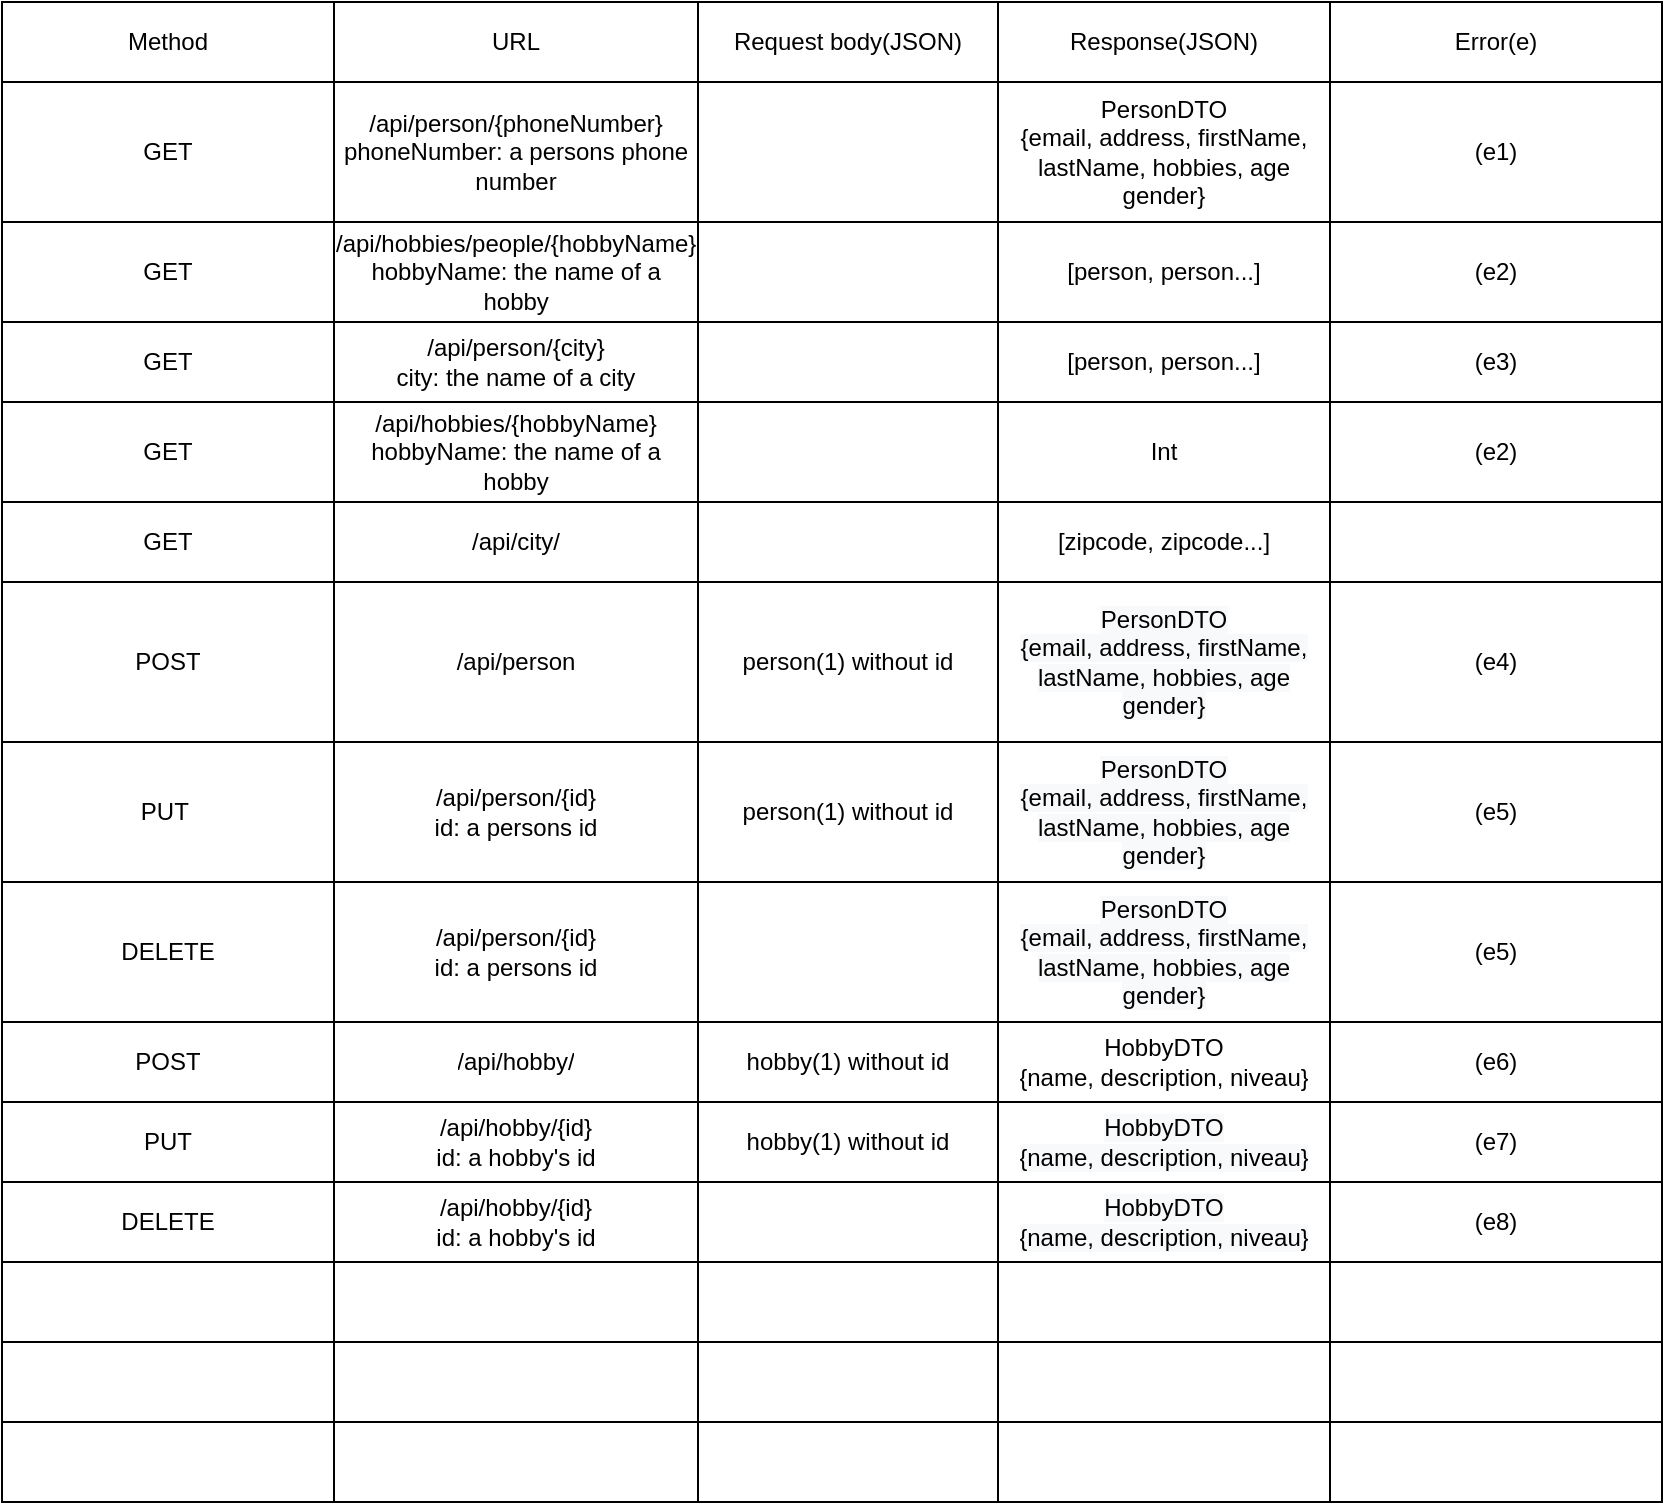 <mxfile version="15.5.4" type="embed"><diagram id="j8MIKw62AZeavG9Pxoqh" name="Side-1"><mxGraphModel dx="1084" dy="743" grid="1" gridSize="10" guides="1" tooltips="1" connect="1" arrows="1" fold="1" page="1" pageScale="1" pageWidth="827" pageHeight="1169" math="0" shadow="0"><root><mxCell id="0"/><mxCell id="1" parent="0"/><mxCell id="_aWR4UNyZZ-UsJ6io7S8-28" value="" style="shape=table;startSize=0;container=1;collapsible=0;childLayout=tableLayout;" parent="1" vertex="1"><mxGeometry x="2" width="830" height="750" as="geometry"/></mxCell><mxCell id="_aWR4UNyZZ-UsJ6io7S8-29" value="" style="shape=tableRow;horizontal=0;startSize=0;swimlaneHead=0;swimlaneBody=0;top=0;left=0;bottom=0;right=0;collapsible=0;dropTarget=0;fillColor=none;points=[[0,0.5],[1,0.5]];portConstraint=eastwest;" parent="_aWR4UNyZZ-UsJ6io7S8-28" vertex="1"><mxGeometry width="830" height="40" as="geometry"/></mxCell><mxCell id="_aWR4UNyZZ-UsJ6io7S8-30" value="Method" style="shape=partialRectangle;html=1;whiteSpace=wrap;connectable=0;overflow=hidden;fillColor=none;top=0;left=0;bottom=0;right=0;pointerEvents=1;" parent="_aWR4UNyZZ-UsJ6io7S8-29" vertex="1"><mxGeometry width="166" height="40" as="geometry"><mxRectangle width="166" height="40" as="alternateBounds"/></mxGeometry></mxCell><mxCell id="_aWR4UNyZZ-UsJ6io7S8-31" value="URL" style="shape=partialRectangle;html=1;whiteSpace=wrap;connectable=0;overflow=hidden;fillColor=none;top=0;left=0;bottom=0;right=0;pointerEvents=1;" parent="_aWR4UNyZZ-UsJ6io7S8-29" vertex="1"><mxGeometry x="166" width="182" height="40" as="geometry"><mxRectangle width="182" height="40" as="alternateBounds"/></mxGeometry></mxCell><mxCell id="_aWR4UNyZZ-UsJ6io7S8-32" value="Request body(JSON)" style="shape=partialRectangle;html=1;whiteSpace=wrap;connectable=0;overflow=hidden;fillColor=none;top=0;left=0;bottom=0;right=0;pointerEvents=1;" parent="_aWR4UNyZZ-UsJ6io7S8-29" vertex="1"><mxGeometry x="348" width="150" height="40" as="geometry"><mxRectangle width="150" height="40" as="alternateBounds"/></mxGeometry></mxCell><mxCell id="_aWR4UNyZZ-UsJ6io7S8-33" value="Response(JSON)" style="shape=partialRectangle;html=1;whiteSpace=wrap;connectable=0;overflow=hidden;fillColor=none;top=0;left=0;bottom=0;right=0;pointerEvents=1;" parent="_aWR4UNyZZ-UsJ6io7S8-29" vertex="1"><mxGeometry x="498" width="166" height="40" as="geometry"><mxRectangle width="166" height="40" as="alternateBounds"/></mxGeometry></mxCell><mxCell id="_aWR4UNyZZ-UsJ6io7S8-34" value="Error(e)" style="shape=partialRectangle;html=1;whiteSpace=wrap;connectable=0;overflow=hidden;fillColor=none;top=0;left=0;bottom=0;right=0;pointerEvents=1;" parent="_aWR4UNyZZ-UsJ6io7S8-29" vertex="1"><mxGeometry x="664" width="166" height="40" as="geometry"><mxRectangle width="166" height="40" as="alternateBounds"/></mxGeometry></mxCell><mxCell id="_aWR4UNyZZ-UsJ6io7S8-35" value="" style="shape=tableRow;horizontal=0;startSize=0;swimlaneHead=0;swimlaneBody=0;top=0;left=0;bottom=0;right=0;collapsible=0;dropTarget=0;fillColor=none;points=[[0,0.5],[1,0.5]];portConstraint=eastwest;" parent="_aWR4UNyZZ-UsJ6io7S8-28" vertex="1"><mxGeometry y="40" width="830" height="70" as="geometry"/></mxCell><mxCell id="_aWR4UNyZZ-UsJ6io7S8-36" value="GET" style="shape=partialRectangle;html=1;whiteSpace=wrap;connectable=0;overflow=hidden;fillColor=none;top=0;left=0;bottom=0;right=0;pointerEvents=1;" parent="_aWR4UNyZZ-UsJ6io7S8-35" vertex="1"><mxGeometry width="166" height="70" as="geometry"><mxRectangle width="166" height="70" as="alternateBounds"/></mxGeometry></mxCell><mxCell id="_aWR4UNyZZ-UsJ6io7S8-37" value="/api/person/{phoneNumber}&lt;br&gt;phoneNumber: a persons phone number" style="shape=partialRectangle;html=1;whiteSpace=wrap;connectable=0;overflow=hidden;fillColor=none;top=0;left=0;bottom=0;right=0;pointerEvents=1;" parent="_aWR4UNyZZ-UsJ6io7S8-35" vertex="1"><mxGeometry x="166" width="182" height="70" as="geometry"><mxRectangle width="182" height="70" as="alternateBounds"/></mxGeometry></mxCell><mxCell id="_aWR4UNyZZ-UsJ6io7S8-38" value="" style="shape=partialRectangle;html=1;whiteSpace=wrap;connectable=0;overflow=hidden;fillColor=none;top=0;left=0;bottom=0;right=0;pointerEvents=1;" parent="_aWR4UNyZZ-UsJ6io7S8-35" vertex="1"><mxGeometry x="348" width="150" height="70" as="geometry"><mxRectangle width="150" height="70" as="alternateBounds"/></mxGeometry></mxCell><mxCell id="_aWR4UNyZZ-UsJ6io7S8-39" value="PersonDTO&lt;br&gt;{email, address, firstName,&lt;br&gt;lastName, hobbies, age&lt;br&gt;gender}&lt;br&gt;" style="shape=partialRectangle;html=1;whiteSpace=wrap;connectable=0;overflow=hidden;fillColor=none;top=0;left=0;bottom=0;right=0;pointerEvents=1;" parent="_aWR4UNyZZ-UsJ6io7S8-35" vertex="1"><mxGeometry x="498" width="166" height="70" as="geometry"><mxRectangle width="166" height="70" as="alternateBounds"/></mxGeometry></mxCell><mxCell id="_aWR4UNyZZ-UsJ6io7S8-40" value="(e1)" style="shape=partialRectangle;html=1;whiteSpace=wrap;connectable=0;overflow=hidden;fillColor=none;top=0;left=0;bottom=0;right=0;pointerEvents=1;" parent="_aWR4UNyZZ-UsJ6io7S8-35" vertex="1"><mxGeometry x="664" width="166" height="70" as="geometry"><mxRectangle width="166" height="70" as="alternateBounds"/></mxGeometry></mxCell><mxCell id="_aWR4UNyZZ-UsJ6io7S8-41" value="" style="shape=tableRow;horizontal=0;startSize=0;swimlaneHead=0;swimlaneBody=0;top=0;left=0;bottom=0;right=0;collapsible=0;dropTarget=0;fillColor=none;points=[[0,0.5],[1,0.5]];portConstraint=eastwest;" parent="_aWR4UNyZZ-UsJ6io7S8-28" vertex="1"><mxGeometry y="110" width="830" height="50" as="geometry"/></mxCell><mxCell id="_aWR4UNyZZ-UsJ6io7S8-42" value="GET" style="shape=partialRectangle;html=1;whiteSpace=wrap;connectable=0;overflow=hidden;fillColor=none;top=0;left=0;bottom=0;right=0;pointerEvents=1;" parent="_aWR4UNyZZ-UsJ6io7S8-41" vertex="1"><mxGeometry width="166" height="50" as="geometry"><mxRectangle width="166" height="50" as="alternateBounds"/></mxGeometry></mxCell><mxCell id="_aWR4UNyZZ-UsJ6io7S8-43" value="/api/hobbies/people/{hobbyName}&lt;br&gt;hobbyName: the name of a hobby" style="shape=partialRectangle;html=1;whiteSpace=wrap;connectable=0;overflow=hidden;fillColor=none;top=0;left=0;bottom=0;right=0;pointerEvents=1;" parent="_aWR4UNyZZ-UsJ6io7S8-41" vertex="1"><mxGeometry x="166" width="182" height="50" as="geometry"><mxRectangle width="182" height="50" as="alternateBounds"/></mxGeometry></mxCell><mxCell id="_aWR4UNyZZ-UsJ6io7S8-44" value="" style="shape=partialRectangle;html=1;whiteSpace=wrap;connectable=0;overflow=hidden;fillColor=none;top=0;left=0;bottom=0;right=0;pointerEvents=1;" parent="_aWR4UNyZZ-UsJ6io7S8-41" vertex="1"><mxGeometry x="348" width="150" height="50" as="geometry"><mxRectangle width="150" height="50" as="alternateBounds"/></mxGeometry></mxCell><mxCell id="_aWR4UNyZZ-UsJ6io7S8-45" value="[person, person...]" style="shape=partialRectangle;html=1;whiteSpace=wrap;connectable=0;overflow=hidden;fillColor=none;top=0;left=0;bottom=0;right=0;pointerEvents=1;" parent="_aWR4UNyZZ-UsJ6io7S8-41" vertex="1"><mxGeometry x="498" width="166" height="50" as="geometry"><mxRectangle width="166" height="50" as="alternateBounds"/></mxGeometry></mxCell><mxCell id="_aWR4UNyZZ-UsJ6io7S8-46" value="(e2)" style="shape=partialRectangle;html=1;whiteSpace=wrap;connectable=0;overflow=hidden;fillColor=none;top=0;left=0;bottom=0;right=0;pointerEvents=1;" parent="_aWR4UNyZZ-UsJ6io7S8-41" vertex="1"><mxGeometry x="664" width="166" height="50" as="geometry"><mxRectangle width="166" height="50" as="alternateBounds"/></mxGeometry></mxCell><mxCell id="_aWR4UNyZZ-UsJ6io7S8-47" value="" style="shape=tableRow;horizontal=0;startSize=0;swimlaneHead=0;swimlaneBody=0;top=0;left=0;bottom=0;right=0;collapsible=0;dropTarget=0;fillColor=none;points=[[0,0.5],[1,0.5]];portConstraint=eastwest;" parent="_aWR4UNyZZ-UsJ6io7S8-28" vertex="1"><mxGeometry y="160" width="830" height="40" as="geometry"/></mxCell><mxCell id="_aWR4UNyZZ-UsJ6io7S8-48" value="GET" style="shape=partialRectangle;html=1;whiteSpace=wrap;connectable=0;overflow=hidden;fillColor=none;top=0;left=0;bottom=0;right=0;pointerEvents=1;" parent="_aWR4UNyZZ-UsJ6io7S8-47" vertex="1"><mxGeometry width="166" height="40" as="geometry"><mxRectangle width="166" height="40" as="alternateBounds"/></mxGeometry></mxCell><mxCell id="_aWR4UNyZZ-UsJ6io7S8-49" value="/api/person/{city}&lt;br&gt;city: the name of a city" style="shape=partialRectangle;html=1;whiteSpace=wrap;connectable=0;overflow=hidden;fillColor=none;top=0;left=0;bottom=0;right=0;pointerEvents=1;" parent="_aWR4UNyZZ-UsJ6io7S8-47" vertex="1"><mxGeometry x="166" width="182" height="40" as="geometry"><mxRectangle width="182" height="40" as="alternateBounds"/></mxGeometry></mxCell><mxCell id="_aWR4UNyZZ-UsJ6io7S8-50" value="" style="shape=partialRectangle;html=1;whiteSpace=wrap;connectable=0;overflow=hidden;fillColor=none;top=0;left=0;bottom=0;right=0;pointerEvents=1;" parent="_aWR4UNyZZ-UsJ6io7S8-47" vertex="1"><mxGeometry x="348" width="150" height="40" as="geometry"><mxRectangle width="150" height="40" as="alternateBounds"/></mxGeometry></mxCell><mxCell id="_aWR4UNyZZ-UsJ6io7S8-51" value="[person, person...]" style="shape=partialRectangle;html=1;whiteSpace=wrap;connectable=0;overflow=hidden;fillColor=none;top=0;left=0;bottom=0;right=0;pointerEvents=1;" parent="_aWR4UNyZZ-UsJ6io7S8-47" vertex="1"><mxGeometry x="498" width="166" height="40" as="geometry"><mxRectangle width="166" height="40" as="alternateBounds"/></mxGeometry></mxCell><mxCell id="_aWR4UNyZZ-UsJ6io7S8-52" value="(e3)" style="shape=partialRectangle;html=1;whiteSpace=wrap;connectable=0;overflow=hidden;fillColor=none;top=0;left=0;bottom=0;right=0;pointerEvents=1;" parent="_aWR4UNyZZ-UsJ6io7S8-47" vertex="1"><mxGeometry x="664" width="166" height="40" as="geometry"><mxRectangle width="166" height="40" as="alternateBounds"/></mxGeometry></mxCell><mxCell id="_aWR4UNyZZ-UsJ6io7S8-53" value="" style="shape=tableRow;horizontal=0;startSize=0;swimlaneHead=0;swimlaneBody=0;top=0;left=0;bottom=0;right=0;collapsible=0;dropTarget=0;fillColor=none;points=[[0,0.5],[1,0.5]];portConstraint=eastwest;" parent="_aWR4UNyZZ-UsJ6io7S8-28" vertex="1"><mxGeometry y="200" width="830" height="50" as="geometry"/></mxCell><mxCell id="_aWR4UNyZZ-UsJ6io7S8-54" value="GET" style="shape=partialRectangle;html=1;whiteSpace=wrap;connectable=0;overflow=hidden;fillColor=none;top=0;left=0;bottom=0;right=0;pointerEvents=1;" parent="_aWR4UNyZZ-UsJ6io7S8-53" vertex="1"><mxGeometry width="166" height="50" as="geometry"><mxRectangle width="166" height="50" as="alternateBounds"/></mxGeometry></mxCell><mxCell id="_aWR4UNyZZ-UsJ6io7S8-55" value="/api/hobbies/{hobbyName}&lt;br&gt;hobbyName: the name of a hobby" style="shape=partialRectangle;html=1;whiteSpace=wrap;connectable=0;overflow=hidden;fillColor=none;top=0;left=0;bottom=0;right=0;pointerEvents=1;" parent="_aWR4UNyZZ-UsJ6io7S8-53" vertex="1"><mxGeometry x="166" width="182" height="50" as="geometry"><mxRectangle width="182" height="50" as="alternateBounds"/></mxGeometry></mxCell><mxCell id="_aWR4UNyZZ-UsJ6io7S8-56" value="" style="shape=partialRectangle;html=1;whiteSpace=wrap;connectable=0;overflow=hidden;fillColor=none;top=0;left=0;bottom=0;right=0;pointerEvents=1;" parent="_aWR4UNyZZ-UsJ6io7S8-53" vertex="1"><mxGeometry x="348" width="150" height="50" as="geometry"><mxRectangle width="150" height="50" as="alternateBounds"/></mxGeometry></mxCell><mxCell id="_aWR4UNyZZ-UsJ6io7S8-57" value="Int" style="shape=partialRectangle;html=1;whiteSpace=wrap;connectable=0;overflow=hidden;fillColor=none;top=0;left=0;bottom=0;right=0;pointerEvents=1;" parent="_aWR4UNyZZ-UsJ6io7S8-53" vertex="1"><mxGeometry x="498" width="166" height="50" as="geometry"><mxRectangle width="166" height="50" as="alternateBounds"/></mxGeometry></mxCell><mxCell id="_aWR4UNyZZ-UsJ6io7S8-58" value="(e2)" style="shape=partialRectangle;html=1;whiteSpace=wrap;connectable=0;overflow=hidden;fillColor=none;top=0;left=0;bottom=0;right=0;pointerEvents=1;" parent="_aWR4UNyZZ-UsJ6io7S8-53" vertex="1"><mxGeometry x="664" width="166" height="50" as="geometry"><mxRectangle width="166" height="50" as="alternateBounds"/></mxGeometry></mxCell><mxCell id="_aWR4UNyZZ-UsJ6io7S8-59" value="" style="shape=tableRow;horizontal=0;startSize=0;swimlaneHead=0;swimlaneBody=0;top=0;left=0;bottom=0;right=0;collapsible=0;dropTarget=0;fillColor=none;points=[[0,0.5],[1,0.5]];portConstraint=eastwest;" parent="_aWR4UNyZZ-UsJ6io7S8-28" vertex="1"><mxGeometry y="250" width="830" height="40" as="geometry"/></mxCell><mxCell id="_aWR4UNyZZ-UsJ6io7S8-60" value="GET" style="shape=partialRectangle;html=1;whiteSpace=wrap;connectable=0;overflow=hidden;fillColor=none;top=0;left=0;bottom=0;right=0;pointerEvents=1;" parent="_aWR4UNyZZ-UsJ6io7S8-59" vertex="1"><mxGeometry width="166" height="40" as="geometry"><mxRectangle width="166" height="40" as="alternateBounds"/></mxGeometry></mxCell><mxCell id="_aWR4UNyZZ-UsJ6io7S8-61" value="/api/city/" style="shape=partialRectangle;html=1;whiteSpace=wrap;connectable=0;overflow=hidden;fillColor=none;top=0;left=0;bottom=0;right=0;pointerEvents=1;" parent="_aWR4UNyZZ-UsJ6io7S8-59" vertex="1"><mxGeometry x="166" width="182" height="40" as="geometry"><mxRectangle width="182" height="40" as="alternateBounds"/></mxGeometry></mxCell><mxCell id="_aWR4UNyZZ-UsJ6io7S8-62" value="" style="shape=partialRectangle;html=1;whiteSpace=wrap;connectable=0;overflow=hidden;fillColor=none;top=0;left=0;bottom=0;right=0;pointerEvents=1;" parent="_aWR4UNyZZ-UsJ6io7S8-59" vertex="1"><mxGeometry x="348" width="150" height="40" as="geometry"><mxRectangle width="150" height="40" as="alternateBounds"/></mxGeometry></mxCell><mxCell id="_aWR4UNyZZ-UsJ6io7S8-63" value="[zipcode, zipcode...]" style="shape=partialRectangle;html=1;whiteSpace=wrap;connectable=0;overflow=hidden;fillColor=none;top=0;left=0;bottom=0;right=0;pointerEvents=1;" parent="_aWR4UNyZZ-UsJ6io7S8-59" vertex="1"><mxGeometry x="498" width="166" height="40" as="geometry"><mxRectangle width="166" height="40" as="alternateBounds"/></mxGeometry></mxCell><mxCell id="_aWR4UNyZZ-UsJ6io7S8-64" value="" style="shape=partialRectangle;html=1;whiteSpace=wrap;connectable=0;overflow=hidden;fillColor=none;top=0;left=0;bottom=0;right=0;pointerEvents=1;" parent="_aWR4UNyZZ-UsJ6io7S8-59" vertex="1"><mxGeometry x="664" width="166" height="40" as="geometry"><mxRectangle width="166" height="40" as="alternateBounds"/></mxGeometry></mxCell><mxCell id="_aWR4UNyZZ-UsJ6io7S8-65" value="" style="shape=tableRow;horizontal=0;startSize=0;swimlaneHead=0;swimlaneBody=0;top=0;left=0;bottom=0;right=0;collapsible=0;dropTarget=0;fillColor=none;points=[[0,0.5],[1,0.5]];portConstraint=eastwest;" parent="_aWR4UNyZZ-UsJ6io7S8-28" vertex="1"><mxGeometry y="290" width="830" height="80" as="geometry"/></mxCell><mxCell id="_aWR4UNyZZ-UsJ6io7S8-66" value="POST" style="shape=partialRectangle;html=1;whiteSpace=wrap;connectable=0;overflow=hidden;fillColor=none;top=0;left=0;bottom=0;right=0;pointerEvents=1;" parent="_aWR4UNyZZ-UsJ6io7S8-65" vertex="1"><mxGeometry width="166" height="80" as="geometry"><mxRectangle width="166" height="80" as="alternateBounds"/></mxGeometry></mxCell><mxCell id="_aWR4UNyZZ-UsJ6io7S8-67" value="/api/person" style="shape=partialRectangle;html=1;whiteSpace=wrap;connectable=0;overflow=hidden;fillColor=none;top=0;left=0;bottom=0;right=0;pointerEvents=1;" parent="_aWR4UNyZZ-UsJ6io7S8-65" vertex="1"><mxGeometry x="166" width="182" height="80" as="geometry"><mxRectangle width="182" height="80" as="alternateBounds"/></mxGeometry></mxCell><mxCell id="_aWR4UNyZZ-UsJ6io7S8-68" value="person(1) without id" style="shape=partialRectangle;html=1;whiteSpace=wrap;connectable=0;overflow=hidden;fillColor=none;top=0;left=0;bottom=0;right=0;pointerEvents=1;" parent="_aWR4UNyZZ-UsJ6io7S8-65" vertex="1"><mxGeometry x="348" width="150" height="80" as="geometry"><mxRectangle width="150" height="80" as="alternateBounds"/></mxGeometry></mxCell><mxCell id="_aWR4UNyZZ-UsJ6io7S8-69" value="&lt;span style=&quot;color: rgb(0, 0, 0); font-family: Helvetica; font-size: 12px; font-style: normal; font-variant-ligatures: normal; font-variant-caps: normal; font-weight: 400; letter-spacing: normal; orphans: 2; text-align: center; text-indent: 0px; text-transform: none; widows: 2; word-spacing: 0px; -webkit-text-stroke-width: 0px; background-color: rgb(248, 249, 250); text-decoration-thickness: initial; text-decoration-style: initial; text-decoration-color: initial; float: none; display: inline !important;&quot;&gt;PersonDTO&lt;/span&gt;&lt;br style=&quot;color: rgb(0, 0, 0); font-family: Helvetica; font-size: 12px; font-style: normal; font-variant-ligatures: normal; font-variant-caps: normal; font-weight: 400; letter-spacing: normal; orphans: 2; text-align: center; text-indent: 0px; text-transform: none; widows: 2; word-spacing: 0px; -webkit-text-stroke-width: 0px; background-color: rgb(248, 249, 250); text-decoration-thickness: initial; text-decoration-style: initial; text-decoration-color: initial;&quot;&gt;&lt;span style=&quot;color: rgb(0, 0, 0); font-family: Helvetica; font-size: 12px; font-style: normal; font-variant-ligatures: normal; font-variant-caps: normal; font-weight: 400; letter-spacing: normal; orphans: 2; text-align: center; text-indent: 0px; text-transform: none; widows: 2; word-spacing: 0px; -webkit-text-stroke-width: 0px; background-color: rgb(248, 249, 250); text-decoration-thickness: initial; text-decoration-style: initial; text-decoration-color: initial; float: none; display: inline !important;&quot;&gt;{email, address, firstName,&lt;/span&gt;&lt;br style=&quot;color: rgb(0, 0, 0); font-family: Helvetica; font-size: 12px; font-style: normal; font-variant-ligatures: normal; font-variant-caps: normal; font-weight: 400; letter-spacing: normal; orphans: 2; text-align: center; text-indent: 0px; text-transform: none; widows: 2; word-spacing: 0px; -webkit-text-stroke-width: 0px; background-color: rgb(248, 249, 250); text-decoration-thickness: initial; text-decoration-style: initial; text-decoration-color: initial;&quot;&gt;&lt;span style=&quot;color: rgb(0, 0, 0); font-family: Helvetica; font-size: 12px; font-style: normal; font-variant-ligatures: normal; font-variant-caps: normal; font-weight: 400; letter-spacing: normal; orphans: 2; text-align: center; text-indent: 0px; text-transform: none; widows: 2; word-spacing: 0px; -webkit-text-stroke-width: 0px; background-color: rgb(248, 249, 250); text-decoration-thickness: initial; text-decoration-style: initial; text-decoration-color: initial; float: none; display: inline !important;&quot;&gt;lastName, hobbies, age&lt;/span&gt;&lt;br style=&quot;color: rgb(0, 0, 0); font-family: Helvetica; font-size: 12px; font-style: normal; font-variant-ligatures: normal; font-variant-caps: normal; font-weight: 400; letter-spacing: normal; orphans: 2; text-align: center; text-indent: 0px; text-transform: none; widows: 2; word-spacing: 0px; -webkit-text-stroke-width: 0px; background-color: rgb(248, 249, 250); text-decoration-thickness: initial; text-decoration-style: initial; text-decoration-color: initial;&quot;&gt;&lt;span style=&quot;color: rgb(0, 0, 0); font-family: Helvetica; font-size: 12px; font-style: normal; font-variant-ligatures: normal; font-variant-caps: normal; font-weight: 400; letter-spacing: normal; orphans: 2; text-align: center; text-indent: 0px; text-transform: none; widows: 2; word-spacing: 0px; -webkit-text-stroke-width: 0px; background-color: rgb(248, 249, 250); text-decoration-thickness: initial; text-decoration-style: initial; text-decoration-color: initial; float: none; display: inline !important;&quot;&gt;gender}&lt;/span&gt;" style="shape=partialRectangle;html=1;whiteSpace=wrap;connectable=0;overflow=hidden;fillColor=none;top=0;left=0;bottom=0;right=0;pointerEvents=1;" parent="_aWR4UNyZZ-UsJ6io7S8-65" vertex="1"><mxGeometry x="498" width="166" height="80" as="geometry"><mxRectangle width="166" height="80" as="alternateBounds"/></mxGeometry></mxCell><mxCell id="_aWR4UNyZZ-UsJ6io7S8-70" value="(e4)" style="shape=partialRectangle;html=1;whiteSpace=wrap;connectable=0;overflow=hidden;fillColor=none;top=0;left=0;bottom=0;right=0;pointerEvents=1;" parent="_aWR4UNyZZ-UsJ6io7S8-65" vertex="1"><mxGeometry x="664" width="166" height="80" as="geometry"><mxRectangle width="166" height="80" as="alternateBounds"/></mxGeometry></mxCell><mxCell id="_aWR4UNyZZ-UsJ6io7S8-71" value="" style="shape=tableRow;horizontal=0;startSize=0;swimlaneHead=0;swimlaneBody=0;top=0;left=0;bottom=0;right=0;collapsible=0;dropTarget=0;fillColor=none;points=[[0,0.5],[1,0.5]];portConstraint=eastwest;" parent="_aWR4UNyZZ-UsJ6io7S8-28" vertex="1"><mxGeometry y="370" width="830" height="70" as="geometry"/></mxCell><mxCell id="_aWR4UNyZZ-UsJ6io7S8-72" value="PUT&lt;span style=&quot;white-space: pre;&quot;&gt; &lt;/span&gt;" style="shape=partialRectangle;html=1;whiteSpace=wrap;connectable=0;overflow=hidden;fillColor=none;top=0;left=0;bottom=0;right=0;pointerEvents=1;" parent="_aWR4UNyZZ-UsJ6io7S8-71" vertex="1"><mxGeometry width="166" height="70" as="geometry"><mxRectangle width="166" height="70" as="alternateBounds"/></mxGeometry></mxCell><mxCell id="_aWR4UNyZZ-UsJ6io7S8-73" value="/api/person/{id}&lt;br&gt;id: a persons id" style="shape=partialRectangle;html=1;whiteSpace=wrap;connectable=0;overflow=hidden;fillColor=none;top=0;left=0;bottom=0;right=0;pointerEvents=1;" parent="_aWR4UNyZZ-UsJ6io7S8-71" vertex="1"><mxGeometry x="166" width="182" height="70" as="geometry"><mxRectangle width="182" height="70" as="alternateBounds"/></mxGeometry></mxCell><mxCell id="_aWR4UNyZZ-UsJ6io7S8-74" value="person(1) without id" style="shape=partialRectangle;html=1;whiteSpace=wrap;connectable=0;overflow=hidden;fillColor=none;top=0;left=0;bottom=0;right=0;pointerEvents=1;" parent="_aWR4UNyZZ-UsJ6io7S8-71" vertex="1"><mxGeometry x="348" width="150" height="70" as="geometry"><mxRectangle width="150" height="70" as="alternateBounds"/></mxGeometry></mxCell><mxCell id="_aWR4UNyZZ-UsJ6io7S8-75" value="&lt;span style=&quot;color: rgb(0, 0, 0); font-family: Helvetica; font-size: 12px; font-style: normal; font-variant-ligatures: normal; font-variant-caps: normal; font-weight: 400; letter-spacing: normal; orphans: 2; text-align: center; text-indent: 0px; text-transform: none; widows: 2; word-spacing: 0px; -webkit-text-stroke-width: 0px; background-color: rgb(248, 249, 250); text-decoration-thickness: initial; text-decoration-style: initial; text-decoration-color: initial; float: none; display: inline !important;&quot;&gt;PersonDTO&lt;/span&gt;&lt;br style=&quot;color: rgb(0, 0, 0); font-family: Helvetica; font-size: 12px; font-style: normal; font-variant-ligatures: normal; font-variant-caps: normal; font-weight: 400; letter-spacing: normal; orphans: 2; text-align: center; text-indent: 0px; text-transform: none; widows: 2; word-spacing: 0px; -webkit-text-stroke-width: 0px; background-color: rgb(248, 249, 250); text-decoration-thickness: initial; text-decoration-style: initial; text-decoration-color: initial;&quot;&gt;&lt;span style=&quot;color: rgb(0, 0, 0); font-family: Helvetica; font-size: 12px; font-style: normal; font-variant-ligatures: normal; font-variant-caps: normal; font-weight: 400; letter-spacing: normal; orphans: 2; text-align: center; text-indent: 0px; text-transform: none; widows: 2; word-spacing: 0px; -webkit-text-stroke-width: 0px; background-color: rgb(248, 249, 250); text-decoration-thickness: initial; text-decoration-style: initial; text-decoration-color: initial; float: none; display: inline !important;&quot;&gt;{email, address, firstName,&lt;/span&gt;&lt;br style=&quot;color: rgb(0, 0, 0); font-family: Helvetica; font-size: 12px; font-style: normal; font-variant-ligatures: normal; font-variant-caps: normal; font-weight: 400; letter-spacing: normal; orphans: 2; text-align: center; text-indent: 0px; text-transform: none; widows: 2; word-spacing: 0px; -webkit-text-stroke-width: 0px; background-color: rgb(248, 249, 250); text-decoration-thickness: initial; text-decoration-style: initial; text-decoration-color: initial;&quot;&gt;&lt;span style=&quot;color: rgb(0, 0, 0); font-family: Helvetica; font-size: 12px; font-style: normal; font-variant-ligatures: normal; font-variant-caps: normal; font-weight: 400; letter-spacing: normal; orphans: 2; text-align: center; text-indent: 0px; text-transform: none; widows: 2; word-spacing: 0px; -webkit-text-stroke-width: 0px; background-color: rgb(248, 249, 250); text-decoration-thickness: initial; text-decoration-style: initial; text-decoration-color: initial; float: none; display: inline !important;&quot;&gt;lastName, hobbies, age&lt;/span&gt;&lt;br style=&quot;color: rgb(0, 0, 0); font-family: Helvetica; font-size: 12px; font-style: normal; font-variant-ligatures: normal; font-variant-caps: normal; font-weight: 400; letter-spacing: normal; orphans: 2; text-align: center; text-indent: 0px; text-transform: none; widows: 2; word-spacing: 0px; -webkit-text-stroke-width: 0px; background-color: rgb(248, 249, 250); text-decoration-thickness: initial; text-decoration-style: initial; text-decoration-color: initial;&quot;&gt;&lt;span style=&quot;color: rgb(0, 0, 0); font-family: Helvetica; font-size: 12px; font-style: normal; font-variant-ligatures: normal; font-variant-caps: normal; font-weight: 400; letter-spacing: normal; orphans: 2; text-align: center; text-indent: 0px; text-transform: none; widows: 2; word-spacing: 0px; -webkit-text-stroke-width: 0px; background-color: rgb(248, 249, 250); text-decoration-thickness: initial; text-decoration-style: initial; text-decoration-color: initial; float: none; display: inline !important;&quot;&gt;gender}&lt;/span&gt;" style="shape=partialRectangle;html=1;whiteSpace=wrap;connectable=0;overflow=hidden;fillColor=none;top=0;left=0;bottom=0;right=0;pointerEvents=1;" parent="_aWR4UNyZZ-UsJ6io7S8-71" vertex="1"><mxGeometry x="498" width="166" height="70" as="geometry"><mxRectangle width="166" height="70" as="alternateBounds"/></mxGeometry></mxCell><mxCell id="_aWR4UNyZZ-UsJ6io7S8-76" value="(e5)" style="shape=partialRectangle;html=1;whiteSpace=wrap;connectable=0;overflow=hidden;fillColor=none;top=0;left=0;bottom=0;right=0;pointerEvents=1;" parent="_aWR4UNyZZ-UsJ6io7S8-71" vertex="1"><mxGeometry x="664" width="166" height="70" as="geometry"><mxRectangle width="166" height="70" as="alternateBounds"/></mxGeometry></mxCell><mxCell id="_aWR4UNyZZ-UsJ6io7S8-77" value="" style="shape=tableRow;horizontal=0;startSize=0;swimlaneHead=0;swimlaneBody=0;top=0;left=0;bottom=0;right=0;collapsible=0;dropTarget=0;fillColor=none;points=[[0,0.5],[1,0.5]];portConstraint=eastwest;" parent="_aWR4UNyZZ-UsJ6io7S8-28" vertex="1"><mxGeometry y="440" width="830" height="70" as="geometry"/></mxCell><mxCell id="_aWR4UNyZZ-UsJ6io7S8-78" value="DELETE" style="shape=partialRectangle;html=1;whiteSpace=wrap;connectable=0;overflow=hidden;fillColor=none;top=0;left=0;bottom=0;right=0;pointerEvents=1;" parent="_aWR4UNyZZ-UsJ6io7S8-77" vertex="1"><mxGeometry width="166" height="70" as="geometry"><mxRectangle width="166" height="70" as="alternateBounds"/></mxGeometry></mxCell><mxCell id="_aWR4UNyZZ-UsJ6io7S8-79" value="/api/person/{id}&lt;br&gt;id: a persons id" style="shape=partialRectangle;html=1;whiteSpace=wrap;connectable=0;overflow=hidden;fillColor=none;top=0;left=0;bottom=0;right=0;pointerEvents=1;" parent="_aWR4UNyZZ-UsJ6io7S8-77" vertex="1"><mxGeometry x="166" width="182" height="70" as="geometry"><mxRectangle width="182" height="70" as="alternateBounds"/></mxGeometry></mxCell><mxCell id="_aWR4UNyZZ-UsJ6io7S8-80" value="" style="shape=partialRectangle;html=1;whiteSpace=wrap;connectable=0;overflow=hidden;fillColor=none;top=0;left=0;bottom=0;right=0;pointerEvents=1;" parent="_aWR4UNyZZ-UsJ6io7S8-77" vertex="1"><mxGeometry x="348" width="150" height="70" as="geometry"><mxRectangle width="150" height="70" as="alternateBounds"/></mxGeometry></mxCell><mxCell id="_aWR4UNyZZ-UsJ6io7S8-81" value="&lt;span style=&quot;color: rgb(0, 0, 0); font-family: Helvetica; font-size: 12px; font-style: normal; font-variant-ligatures: normal; font-variant-caps: normal; font-weight: 400; letter-spacing: normal; orphans: 2; text-align: center; text-indent: 0px; text-transform: none; widows: 2; word-spacing: 0px; -webkit-text-stroke-width: 0px; background-color: rgb(248, 249, 250); text-decoration-thickness: initial; text-decoration-style: initial; text-decoration-color: initial; float: none; display: inline !important;&quot;&gt;PersonDTO&lt;/span&gt;&lt;br style=&quot;color: rgb(0, 0, 0); font-family: Helvetica; font-size: 12px; font-style: normal; font-variant-ligatures: normal; font-variant-caps: normal; font-weight: 400; letter-spacing: normal; orphans: 2; text-align: center; text-indent: 0px; text-transform: none; widows: 2; word-spacing: 0px; -webkit-text-stroke-width: 0px; background-color: rgb(248, 249, 250); text-decoration-thickness: initial; text-decoration-style: initial; text-decoration-color: initial;&quot;&gt;&lt;span style=&quot;color: rgb(0, 0, 0); font-family: Helvetica; font-size: 12px; font-style: normal; font-variant-ligatures: normal; font-variant-caps: normal; font-weight: 400; letter-spacing: normal; orphans: 2; text-align: center; text-indent: 0px; text-transform: none; widows: 2; word-spacing: 0px; -webkit-text-stroke-width: 0px; background-color: rgb(248, 249, 250); text-decoration-thickness: initial; text-decoration-style: initial; text-decoration-color: initial; float: none; display: inline !important;&quot;&gt;{email, address, firstName,&lt;/span&gt;&lt;br style=&quot;color: rgb(0, 0, 0); font-family: Helvetica; font-size: 12px; font-style: normal; font-variant-ligatures: normal; font-variant-caps: normal; font-weight: 400; letter-spacing: normal; orphans: 2; text-align: center; text-indent: 0px; text-transform: none; widows: 2; word-spacing: 0px; -webkit-text-stroke-width: 0px; background-color: rgb(248, 249, 250); text-decoration-thickness: initial; text-decoration-style: initial; text-decoration-color: initial;&quot;&gt;&lt;span style=&quot;color: rgb(0, 0, 0); font-family: Helvetica; font-size: 12px; font-style: normal; font-variant-ligatures: normal; font-variant-caps: normal; font-weight: 400; letter-spacing: normal; orphans: 2; text-align: center; text-indent: 0px; text-transform: none; widows: 2; word-spacing: 0px; -webkit-text-stroke-width: 0px; background-color: rgb(248, 249, 250); text-decoration-thickness: initial; text-decoration-style: initial; text-decoration-color: initial; float: none; display: inline !important;&quot;&gt;lastName, hobbies, age&lt;/span&gt;&lt;br style=&quot;color: rgb(0, 0, 0); font-family: Helvetica; font-size: 12px; font-style: normal; font-variant-ligatures: normal; font-variant-caps: normal; font-weight: 400; letter-spacing: normal; orphans: 2; text-align: center; text-indent: 0px; text-transform: none; widows: 2; word-spacing: 0px; -webkit-text-stroke-width: 0px; background-color: rgb(248, 249, 250); text-decoration-thickness: initial; text-decoration-style: initial; text-decoration-color: initial;&quot;&gt;&lt;span style=&quot;color: rgb(0, 0, 0); font-family: Helvetica; font-size: 12px; font-style: normal; font-variant-ligatures: normal; font-variant-caps: normal; font-weight: 400; letter-spacing: normal; orphans: 2; text-align: center; text-indent: 0px; text-transform: none; widows: 2; word-spacing: 0px; -webkit-text-stroke-width: 0px; background-color: rgb(248, 249, 250); text-decoration-thickness: initial; text-decoration-style: initial; text-decoration-color: initial; float: none; display: inline !important;&quot;&gt;gender}&lt;/span&gt;" style="shape=partialRectangle;html=1;whiteSpace=wrap;connectable=0;overflow=hidden;fillColor=none;top=0;left=0;bottom=0;right=0;pointerEvents=1;" parent="_aWR4UNyZZ-UsJ6io7S8-77" vertex="1"><mxGeometry x="498" width="166" height="70" as="geometry"><mxRectangle width="166" height="70" as="alternateBounds"/></mxGeometry></mxCell><mxCell id="_aWR4UNyZZ-UsJ6io7S8-82" value="(e5)" style="shape=partialRectangle;html=1;whiteSpace=wrap;connectable=0;overflow=hidden;fillColor=none;top=0;left=0;bottom=0;right=0;pointerEvents=1;" parent="_aWR4UNyZZ-UsJ6io7S8-77" vertex="1"><mxGeometry x="664" width="166" height="70" as="geometry"><mxRectangle width="166" height="70" as="alternateBounds"/></mxGeometry></mxCell><mxCell id="_aWR4UNyZZ-UsJ6io7S8-83" value="" style="shape=tableRow;horizontal=0;startSize=0;swimlaneHead=0;swimlaneBody=0;top=0;left=0;bottom=0;right=0;collapsible=0;dropTarget=0;fillColor=none;points=[[0,0.5],[1,0.5]];portConstraint=eastwest;" parent="_aWR4UNyZZ-UsJ6io7S8-28" vertex="1"><mxGeometry y="510" width="830" height="40" as="geometry"/></mxCell><mxCell id="_aWR4UNyZZ-UsJ6io7S8-84" value="POST" style="shape=partialRectangle;html=1;whiteSpace=wrap;connectable=0;overflow=hidden;fillColor=none;top=0;left=0;bottom=0;right=0;pointerEvents=1;" parent="_aWR4UNyZZ-UsJ6io7S8-83" vertex="1"><mxGeometry width="166" height="40" as="geometry"><mxRectangle width="166" height="40" as="alternateBounds"/></mxGeometry></mxCell><mxCell id="_aWR4UNyZZ-UsJ6io7S8-85" value="/api/hobby/" style="shape=partialRectangle;html=1;whiteSpace=wrap;connectable=0;overflow=hidden;fillColor=none;top=0;left=0;bottom=0;right=0;pointerEvents=1;" parent="_aWR4UNyZZ-UsJ6io7S8-83" vertex="1"><mxGeometry x="166" width="182" height="40" as="geometry"><mxRectangle width="182" height="40" as="alternateBounds"/></mxGeometry></mxCell><mxCell id="_aWR4UNyZZ-UsJ6io7S8-86" value="hobby(1) without id" style="shape=partialRectangle;html=1;whiteSpace=wrap;connectable=0;overflow=hidden;fillColor=none;top=0;left=0;bottom=0;right=0;pointerEvents=1;" parent="_aWR4UNyZZ-UsJ6io7S8-83" vertex="1"><mxGeometry x="348" width="150" height="40" as="geometry"><mxRectangle width="150" height="40" as="alternateBounds"/></mxGeometry></mxCell><mxCell id="_aWR4UNyZZ-UsJ6io7S8-87" value="HobbyDTO&lt;br&gt;{name, description, niveau}" style="shape=partialRectangle;html=1;whiteSpace=wrap;connectable=0;overflow=hidden;fillColor=none;top=0;left=0;bottom=0;right=0;pointerEvents=1;" parent="_aWR4UNyZZ-UsJ6io7S8-83" vertex="1"><mxGeometry x="498" width="166" height="40" as="geometry"><mxRectangle width="166" height="40" as="alternateBounds"/></mxGeometry></mxCell><mxCell id="_aWR4UNyZZ-UsJ6io7S8-88" value="(e6)" style="shape=partialRectangle;html=1;whiteSpace=wrap;connectable=0;overflow=hidden;fillColor=none;top=0;left=0;bottom=0;right=0;pointerEvents=1;" parent="_aWR4UNyZZ-UsJ6io7S8-83" vertex="1"><mxGeometry x="664" width="166" height="40" as="geometry"><mxRectangle width="166" height="40" as="alternateBounds"/></mxGeometry></mxCell><mxCell id="_aWR4UNyZZ-UsJ6io7S8-89" value="" style="shape=tableRow;horizontal=0;startSize=0;swimlaneHead=0;swimlaneBody=0;top=0;left=0;bottom=0;right=0;collapsible=0;dropTarget=0;fillColor=none;points=[[0,0.5],[1,0.5]];portConstraint=eastwest;" parent="_aWR4UNyZZ-UsJ6io7S8-28" vertex="1"><mxGeometry y="550" width="830" height="40" as="geometry"/></mxCell><mxCell id="_aWR4UNyZZ-UsJ6io7S8-90" value="PUT" style="shape=partialRectangle;html=1;whiteSpace=wrap;connectable=0;overflow=hidden;fillColor=none;top=0;left=0;bottom=0;right=0;pointerEvents=1;" parent="_aWR4UNyZZ-UsJ6io7S8-89" vertex="1"><mxGeometry width="166" height="40" as="geometry"><mxRectangle width="166" height="40" as="alternateBounds"/></mxGeometry></mxCell><mxCell id="_aWR4UNyZZ-UsJ6io7S8-91" value="/api/hobby/{id}&lt;br&gt;id: a hobby's id" style="shape=partialRectangle;html=1;whiteSpace=wrap;connectable=0;overflow=hidden;fillColor=none;top=0;left=0;bottom=0;right=0;pointerEvents=1;" parent="_aWR4UNyZZ-UsJ6io7S8-89" vertex="1"><mxGeometry x="166" width="182" height="40" as="geometry"><mxRectangle width="182" height="40" as="alternateBounds"/></mxGeometry></mxCell><mxCell id="_aWR4UNyZZ-UsJ6io7S8-92" value="hobby(1) without id" style="shape=partialRectangle;html=1;whiteSpace=wrap;connectable=0;overflow=hidden;fillColor=none;top=0;left=0;bottom=0;right=0;pointerEvents=1;" parent="_aWR4UNyZZ-UsJ6io7S8-89" vertex="1"><mxGeometry x="348" width="150" height="40" as="geometry"><mxRectangle width="150" height="40" as="alternateBounds"/></mxGeometry></mxCell><mxCell id="_aWR4UNyZZ-UsJ6io7S8-93" value="&lt;span style=&quot;color: rgb(0, 0, 0); font-family: Helvetica; font-size: 12px; font-style: normal; font-variant-ligatures: normal; font-variant-caps: normal; font-weight: 400; letter-spacing: normal; orphans: 2; text-align: center; text-indent: 0px; text-transform: none; widows: 2; word-spacing: 0px; -webkit-text-stroke-width: 0px; background-color: rgb(248, 249, 250); text-decoration-thickness: initial; text-decoration-style: initial; text-decoration-color: initial; float: none; display: inline !important;&quot;&gt;HobbyDTO&lt;/span&gt;&lt;br style=&quot;color: rgb(0, 0, 0); font-family: Helvetica; font-size: 12px; font-style: normal; font-variant-ligatures: normal; font-variant-caps: normal; font-weight: 400; letter-spacing: normal; orphans: 2; text-align: center; text-indent: 0px; text-transform: none; widows: 2; word-spacing: 0px; -webkit-text-stroke-width: 0px; background-color: rgb(248, 249, 250); text-decoration-thickness: initial; text-decoration-style: initial; text-decoration-color: initial;&quot;&gt;&lt;span style=&quot;color: rgb(0, 0, 0); font-family: Helvetica; font-size: 12px; font-style: normal; font-variant-ligatures: normal; font-variant-caps: normal; font-weight: 400; letter-spacing: normal; orphans: 2; text-align: center; text-indent: 0px; text-transform: none; widows: 2; word-spacing: 0px; -webkit-text-stroke-width: 0px; background-color: rgb(248, 249, 250); text-decoration-thickness: initial; text-decoration-style: initial; text-decoration-color: initial; float: none; display: inline !important;&quot;&gt;{name, description, niveau}&lt;/span&gt;" style="shape=partialRectangle;html=1;whiteSpace=wrap;connectable=0;overflow=hidden;fillColor=none;top=0;left=0;bottom=0;right=0;pointerEvents=1;" parent="_aWR4UNyZZ-UsJ6io7S8-89" vertex="1"><mxGeometry x="498" width="166" height="40" as="geometry"><mxRectangle width="166" height="40" as="alternateBounds"/></mxGeometry></mxCell><mxCell id="_aWR4UNyZZ-UsJ6io7S8-94" value="(e7)" style="shape=partialRectangle;html=1;whiteSpace=wrap;connectable=0;overflow=hidden;fillColor=none;top=0;left=0;bottom=0;right=0;pointerEvents=1;" parent="_aWR4UNyZZ-UsJ6io7S8-89" vertex="1"><mxGeometry x="664" width="166" height="40" as="geometry"><mxRectangle width="166" height="40" as="alternateBounds"/></mxGeometry></mxCell><mxCell id="_aWR4UNyZZ-UsJ6io7S8-95" value="" style="shape=tableRow;horizontal=0;startSize=0;swimlaneHead=0;swimlaneBody=0;top=0;left=0;bottom=0;right=0;collapsible=0;dropTarget=0;fillColor=none;points=[[0,0.5],[1,0.5]];portConstraint=eastwest;" parent="_aWR4UNyZZ-UsJ6io7S8-28" vertex="1"><mxGeometry y="590" width="830" height="40" as="geometry"/></mxCell><mxCell id="_aWR4UNyZZ-UsJ6io7S8-96" value="DELETE" style="shape=partialRectangle;html=1;whiteSpace=wrap;connectable=0;overflow=hidden;fillColor=none;top=0;left=0;bottom=0;right=0;pointerEvents=1;" parent="_aWR4UNyZZ-UsJ6io7S8-95" vertex="1"><mxGeometry width="166" height="40" as="geometry"><mxRectangle width="166" height="40" as="alternateBounds"/></mxGeometry></mxCell><mxCell id="_aWR4UNyZZ-UsJ6io7S8-97" value="/api/hobby/{id}&lt;br&gt;id: a hobby's id" style="shape=partialRectangle;html=1;whiteSpace=wrap;connectable=0;overflow=hidden;fillColor=none;top=0;left=0;bottom=0;right=0;pointerEvents=1;" parent="_aWR4UNyZZ-UsJ6io7S8-95" vertex="1"><mxGeometry x="166" width="182" height="40" as="geometry"><mxRectangle width="182" height="40" as="alternateBounds"/></mxGeometry></mxCell><mxCell id="_aWR4UNyZZ-UsJ6io7S8-98" value="" style="shape=partialRectangle;html=1;whiteSpace=wrap;connectable=0;overflow=hidden;fillColor=none;top=0;left=0;bottom=0;right=0;pointerEvents=1;" parent="_aWR4UNyZZ-UsJ6io7S8-95" vertex="1"><mxGeometry x="348" width="150" height="40" as="geometry"><mxRectangle width="150" height="40" as="alternateBounds"/></mxGeometry></mxCell><mxCell id="_aWR4UNyZZ-UsJ6io7S8-99" value="&lt;span style=&quot;color: rgb(0, 0, 0); font-family: Helvetica; font-size: 12px; font-style: normal; font-variant-ligatures: normal; font-variant-caps: normal; font-weight: 400; letter-spacing: normal; orphans: 2; text-align: center; text-indent: 0px; text-transform: none; widows: 2; word-spacing: 0px; -webkit-text-stroke-width: 0px; background-color: rgb(248, 249, 250); text-decoration-thickness: initial; text-decoration-style: initial; text-decoration-color: initial; float: none; display: inline !important;&quot;&gt;HobbyDTO&lt;/span&gt;&lt;br style=&quot;color: rgb(0, 0, 0); font-family: Helvetica; font-size: 12px; font-style: normal; font-variant-ligatures: normal; font-variant-caps: normal; font-weight: 400; letter-spacing: normal; orphans: 2; text-align: center; text-indent: 0px; text-transform: none; widows: 2; word-spacing: 0px; -webkit-text-stroke-width: 0px; background-color: rgb(248, 249, 250); text-decoration-thickness: initial; text-decoration-style: initial; text-decoration-color: initial;&quot;&gt;&lt;span style=&quot;color: rgb(0, 0, 0); font-family: Helvetica; font-size: 12px; font-style: normal; font-variant-ligatures: normal; font-variant-caps: normal; font-weight: 400; letter-spacing: normal; orphans: 2; text-align: center; text-indent: 0px; text-transform: none; widows: 2; word-spacing: 0px; -webkit-text-stroke-width: 0px; background-color: rgb(248, 249, 250); text-decoration-thickness: initial; text-decoration-style: initial; text-decoration-color: initial; float: none; display: inline !important;&quot;&gt;{name, description, niveau}&lt;/span&gt;" style="shape=partialRectangle;html=1;whiteSpace=wrap;connectable=0;overflow=hidden;fillColor=none;top=0;left=0;bottom=0;right=0;pointerEvents=1;" parent="_aWR4UNyZZ-UsJ6io7S8-95" vertex="1"><mxGeometry x="498" width="166" height="40" as="geometry"><mxRectangle width="166" height="40" as="alternateBounds"/></mxGeometry></mxCell><mxCell id="_aWR4UNyZZ-UsJ6io7S8-100" value="(e8)" style="shape=partialRectangle;html=1;whiteSpace=wrap;connectable=0;overflow=hidden;fillColor=none;top=0;left=0;bottom=0;right=0;pointerEvents=1;" parent="_aWR4UNyZZ-UsJ6io7S8-95" vertex="1"><mxGeometry x="664" width="166" height="40" as="geometry"><mxRectangle width="166" height="40" as="alternateBounds"/></mxGeometry></mxCell><mxCell id="_aWR4UNyZZ-UsJ6io7S8-101" value="" style="shape=tableRow;horizontal=0;startSize=0;swimlaneHead=0;swimlaneBody=0;top=0;left=0;bottom=0;right=0;collapsible=0;dropTarget=0;fillColor=none;points=[[0,0.5],[1,0.5]];portConstraint=eastwest;" parent="_aWR4UNyZZ-UsJ6io7S8-28" vertex="1"><mxGeometry y="630" width="830" height="40" as="geometry"/></mxCell><mxCell id="_aWR4UNyZZ-UsJ6io7S8-102" value="" style="shape=partialRectangle;html=1;whiteSpace=wrap;connectable=0;overflow=hidden;fillColor=none;top=0;left=0;bottom=0;right=0;pointerEvents=1;" parent="_aWR4UNyZZ-UsJ6io7S8-101" vertex="1"><mxGeometry width="166" height="40" as="geometry"><mxRectangle width="166" height="40" as="alternateBounds"/></mxGeometry></mxCell><mxCell id="_aWR4UNyZZ-UsJ6io7S8-103" value="" style="shape=partialRectangle;html=1;whiteSpace=wrap;connectable=0;overflow=hidden;fillColor=none;top=0;left=0;bottom=0;right=0;pointerEvents=1;" parent="_aWR4UNyZZ-UsJ6io7S8-101" vertex="1"><mxGeometry x="166" width="182" height="40" as="geometry"><mxRectangle width="182" height="40" as="alternateBounds"/></mxGeometry></mxCell><mxCell id="_aWR4UNyZZ-UsJ6io7S8-104" value="" style="shape=partialRectangle;html=1;whiteSpace=wrap;connectable=0;overflow=hidden;fillColor=none;top=0;left=0;bottom=0;right=0;pointerEvents=1;" parent="_aWR4UNyZZ-UsJ6io7S8-101" vertex="1"><mxGeometry x="348" width="150" height="40" as="geometry"><mxRectangle width="150" height="40" as="alternateBounds"/></mxGeometry></mxCell><mxCell id="_aWR4UNyZZ-UsJ6io7S8-105" value="" style="shape=partialRectangle;html=1;whiteSpace=wrap;connectable=0;overflow=hidden;fillColor=none;top=0;left=0;bottom=0;right=0;pointerEvents=1;" parent="_aWR4UNyZZ-UsJ6io7S8-101" vertex="1"><mxGeometry x="498" width="166" height="40" as="geometry"><mxRectangle width="166" height="40" as="alternateBounds"/></mxGeometry></mxCell><mxCell id="_aWR4UNyZZ-UsJ6io7S8-106" value="" style="shape=partialRectangle;html=1;whiteSpace=wrap;connectable=0;overflow=hidden;fillColor=none;top=0;left=0;bottom=0;right=0;pointerEvents=1;" parent="_aWR4UNyZZ-UsJ6io7S8-101" vertex="1"><mxGeometry x="664" width="166" height="40" as="geometry"><mxRectangle width="166" height="40" as="alternateBounds"/></mxGeometry></mxCell><mxCell id="_aWR4UNyZZ-UsJ6io7S8-107" value="" style="shape=tableRow;horizontal=0;startSize=0;swimlaneHead=0;swimlaneBody=0;top=0;left=0;bottom=0;right=0;collapsible=0;dropTarget=0;fillColor=none;points=[[0,0.5],[1,0.5]];portConstraint=eastwest;" parent="_aWR4UNyZZ-UsJ6io7S8-28" vertex="1"><mxGeometry y="670" width="830" height="40" as="geometry"/></mxCell><mxCell id="_aWR4UNyZZ-UsJ6io7S8-108" value="" style="shape=partialRectangle;html=1;whiteSpace=wrap;connectable=0;overflow=hidden;fillColor=none;top=0;left=0;bottom=0;right=0;pointerEvents=1;" parent="_aWR4UNyZZ-UsJ6io7S8-107" vertex="1"><mxGeometry width="166" height="40" as="geometry"><mxRectangle width="166" height="40" as="alternateBounds"/></mxGeometry></mxCell><mxCell id="_aWR4UNyZZ-UsJ6io7S8-109" value="" style="shape=partialRectangle;html=1;whiteSpace=wrap;connectable=0;overflow=hidden;fillColor=none;top=0;left=0;bottom=0;right=0;pointerEvents=1;" parent="_aWR4UNyZZ-UsJ6io7S8-107" vertex="1"><mxGeometry x="166" width="182" height="40" as="geometry"><mxRectangle width="182" height="40" as="alternateBounds"/></mxGeometry></mxCell><mxCell id="_aWR4UNyZZ-UsJ6io7S8-110" value="" style="shape=partialRectangle;html=1;whiteSpace=wrap;connectable=0;overflow=hidden;fillColor=none;top=0;left=0;bottom=0;right=0;pointerEvents=1;" parent="_aWR4UNyZZ-UsJ6io7S8-107" vertex="1"><mxGeometry x="348" width="150" height="40" as="geometry"><mxRectangle width="150" height="40" as="alternateBounds"/></mxGeometry></mxCell><mxCell id="_aWR4UNyZZ-UsJ6io7S8-111" value="" style="shape=partialRectangle;html=1;whiteSpace=wrap;connectable=0;overflow=hidden;fillColor=none;top=0;left=0;bottom=0;right=0;pointerEvents=1;" parent="_aWR4UNyZZ-UsJ6io7S8-107" vertex="1"><mxGeometry x="498" width="166" height="40" as="geometry"><mxRectangle width="166" height="40" as="alternateBounds"/></mxGeometry></mxCell><mxCell id="_aWR4UNyZZ-UsJ6io7S8-112" value="" style="shape=partialRectangle;html=1;whiteSpace=wrap;connectable=0;overflow=hidden;fillColor=none;top=0;left=0;bottom=0;right=0;pointerEvents=1;" parent="_aWR4UNyZZ-UsJ6io7S8-107" vertex="1"><mxGeometry x="664" width="166" height="40" as="geometry"><mxRectangle width="166" height="40" as="alternateBounds"/></mxGeometry></mxCell><mxCell id="_aWR4UNyZZ-UsJ6io7S8-113" value="" style="shape=tableRow;horizontal=0;startSize=0;swimlaneHead=0;swimlaneBody=0;top=0;left=0;bottom=0;right=0;collapsible=0;dropTarget=0;fillColor=none;points=[[0,0.5],[1,0.5]];portConstraint=eastwest;" parent="_aWR4UNyZZ-UsJ6io7S8-28" vertex="1"><mxGeometry y="710" width="830" height="40" as="geometry"/></mxCell><mxCell id="_aWR4UNyZZ-UsJ6io7S8-114" value="" style="shape=partialRectangle;html=1;whiteSpace=wrap;connectable=0;overflow=hidden;fillColor=none;top=0;left=0;bottom=0;right=0;pointerEvents=1;" parent="_aWR4UNyZZ-UsJ6io7S8-113" vertex="1"><mxGeometry width="166" height="40" as="geometry"><mxRectangle width="166" height="40" as="alternateBounds"/></mxGeometry></mxCell><mxCell id="_aWR4UNyZZ-UsJ6io7S8-115" value="" style="shape=partialRectangle;html=1;whiteSpace=wrap;connectable=0;overflow=hidden;fillColor=none;top=0;left=0;bottom=0;right=0;pointerEvents=1;" parent="_aWR4UNyZZ-UsJ6io7S8-113" vertex="1"><mxGeometry x="166" width="182" height="40" as="geometry"><mxRectangle width="182" height="40" as="alternateBounds"/></mxGeometry></mxCell><mxCell id="_aWR4UNyZZ-UsJ6io7S8-116" value="" style="shape=partialRectangle;html=1;whiteSpace=wrap;connectable=0;overflow=hidden;fillColor=none;top=0;left=0;bottom=0;right=0;pointerEvents=1;" parent="_aWR4UNyZZ-UsJ6io7S8-113" vertex="1"><mxGeometry x="348" width="150" height="40" as="geometry"><mxRectangle width="150" height="40" as="alternateBounds"/></mxGeometry></mxCell><mxCell id="_aWR4UNyZZ-UsJ6io7S8-117" value="" style="shape=partialRectangle;html=1;whiteSpace=wrap;connectable=0;overflow=hidden;fillColor=none;top=0;left=0;bottom=0;right=0;pointerEvents=1;" parent="_aWR4UNyZZ-UsJ6io7S8-113" vertex="1"><mxGeometry x="498" width="166" height="40" as="geometry"><mxRectangle width="166" height="40" as="alternateBounds"/></mxGeometry></mxCell><mxCell id="_aWR4UNyZZ-UsJ6io7S8-118" value="" style="shape=partialRectangle;html=1;whiteSpace=wrap;connectable=0;overflow=hidden;fillColor=none;top=0;left=0;bottom=0;right=0;pointerEvents=1;" parent="_aWR4UNyZZ-UsJ6io7S8-113" vertex="1"><mxGeometry x="664" width="166" height="40" as="geometry"><mxRectangle width="166" height="40" as="alternateBounds"/></mxGeometry></mxCell></root></mxGraphModel></diagram></mxfile>